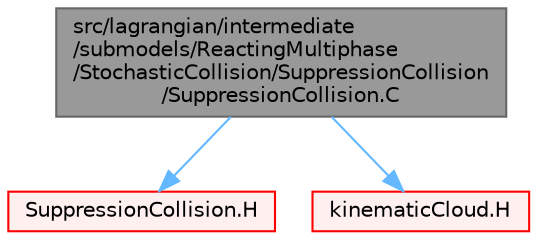 digraph "src/lagrangian/intermediate/submodels/ReactingMultiphase/StochasticCollision/SuppressionCollision/SuppressionCollision.C"
{
 // LATEX_PDF_SIZE
  bgcolor="transparent";
  edge [fontname=Helvetica,fontsize=10,labelfontname=Helvetica,labelfontsize=10];
  node [fontname=Helvetica,fontsize=10,shape=box,height=0.2,width=0.4];
  Node1 [id="Node000001",label="src/lagrangian/intermediate\l/submodels/ReactingMultiphase\l/StochasticCollision/SuppressionCollision\l/SuppressionCollision.C",height=0.2,width=0.4,color="gray40", fillcolor="grey60", style="filled", fontcolor="black",tooltip=" "];
  Node1 -> Node2 [id="edge1_Node000001_Node000002",color="steelblue1",style="solid",tooltip=" "];
  Node2 [id="Node000002",label="SuppressionCollision.H",height=0.2,width=0.4,color="red", fillcolor="#FFF0F0", style="filled",URL="$SuppressionCollision_8H.html",tooltip=" "];
  Node1 -> Node150 [id="edge2_Node000001_Node000150",color="steelblue1",style="solid",tooltip=" "];
  Node150 [id="Node000150",label="kinematicCloud.H",height=0.2,width=0.4,color="red", fillcolor="#FFF0F0", style="filled",URL="$kinematicCloud_8H.html",tooltip=" "];
}

